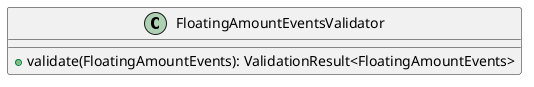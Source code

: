 @startuml

    class FloatingAmountEventsValidator [[FloatingAmountEventsValidator.html]] {
        +validate(FloatingAmountEvents): ValidationResult<FloatingAmountEvents>
    }

@enduml
